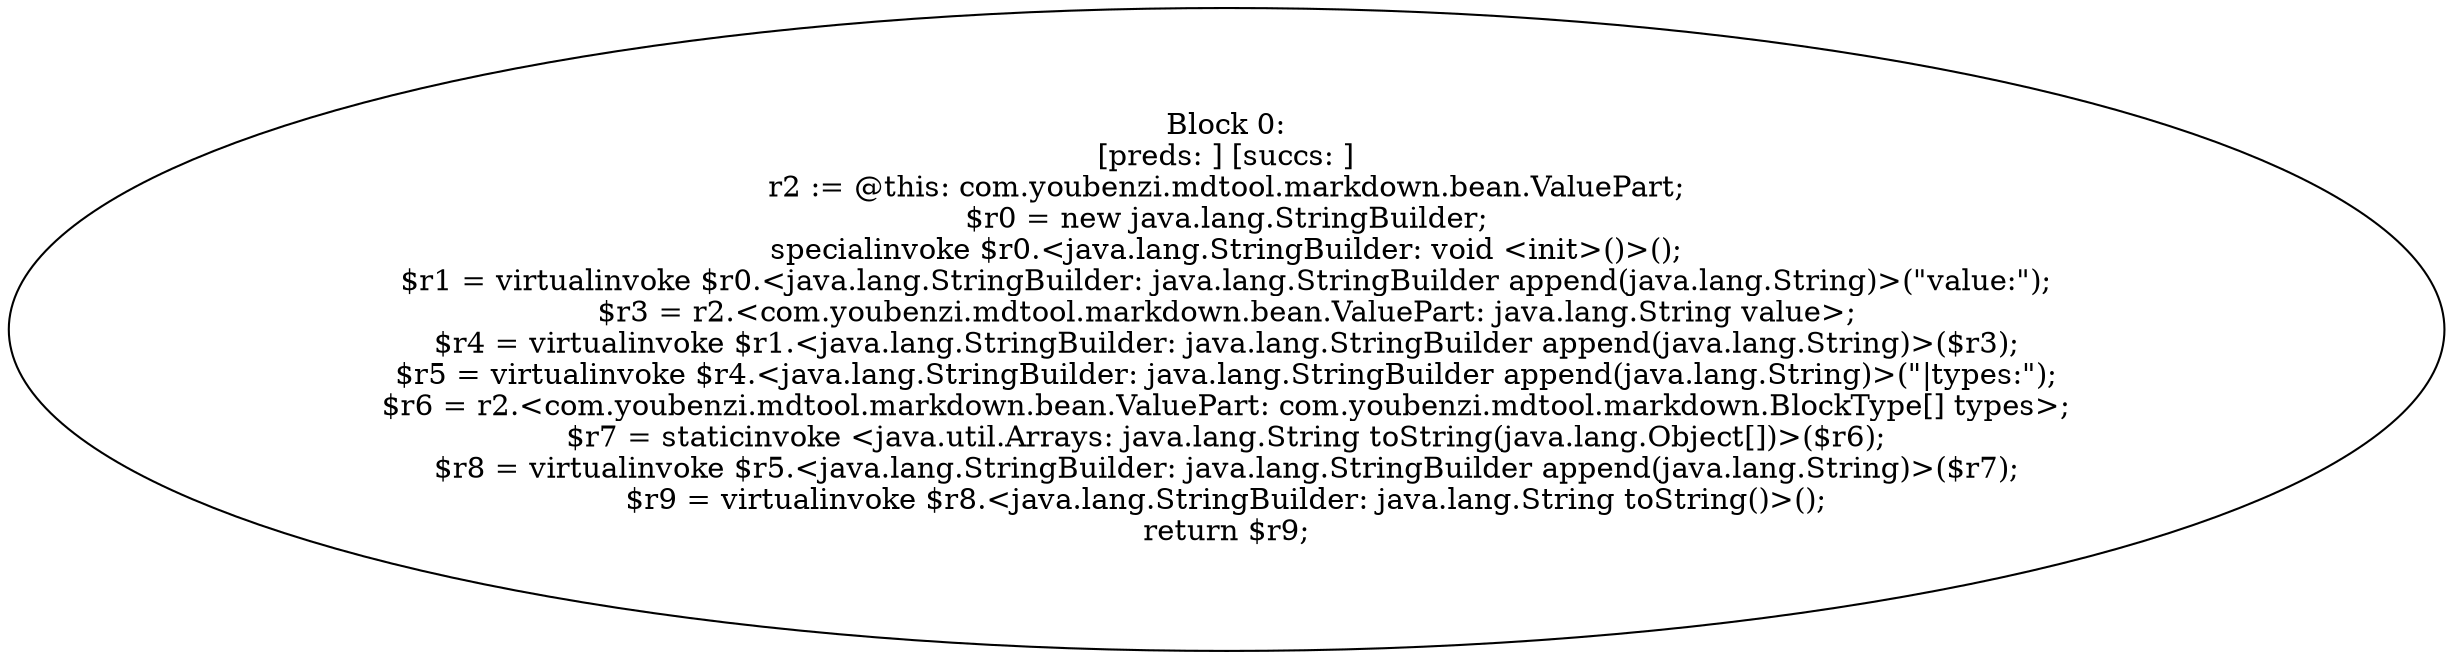 digraph "unitGraph" {
    "Block 0:
[preds: ] [succs: ]
r2 := @this: com.youbenzi.mdtool.markdown.bean.ValuePart;
$r0 = new java.lang.StringBuilder;
specialinvoke $r0.<java.lang.StringBuilder: void <init>()>();
$r1 = virtualinvoke $r0.<java.lang.StringBuilder: java.lang.StringBuilder append(java.lang.String)>(\"value:\");
$r3 = r2.<com.youbenzi.mdtool.markdown.bean.ValuePart: java.lang.String value>;
$r4 = virtualinvoke $r1.<java.lang.StringBuilder: java.lang.StringBuilder append(java.lang.String)>($r3);
$r5 = virtualinvoke $r4.<java.lang.StringBuilder: java.lang.StringBuilder append(java.lang.String)>(\"|types:\");
$r6 = r2.<com.youbenzi.mdtool.markdown.bean.ValuePart: com.youbenzi.mdtool.markdown.BlockType[] types>;
$r7 = staticinvoke <java.util.Arrays: java.lang.String toString(java.lang.Object[])>($r6);
$r8 = virtualinvoke $r5.<java.lang.StringBuilder: java.lang.StringBuilder append(java.lang.String)>($r7);
$r9 = virtualinvoke $r8.<java.lang.StringBuilder: java.lang.String toString()>();
return $r9;
"
}
